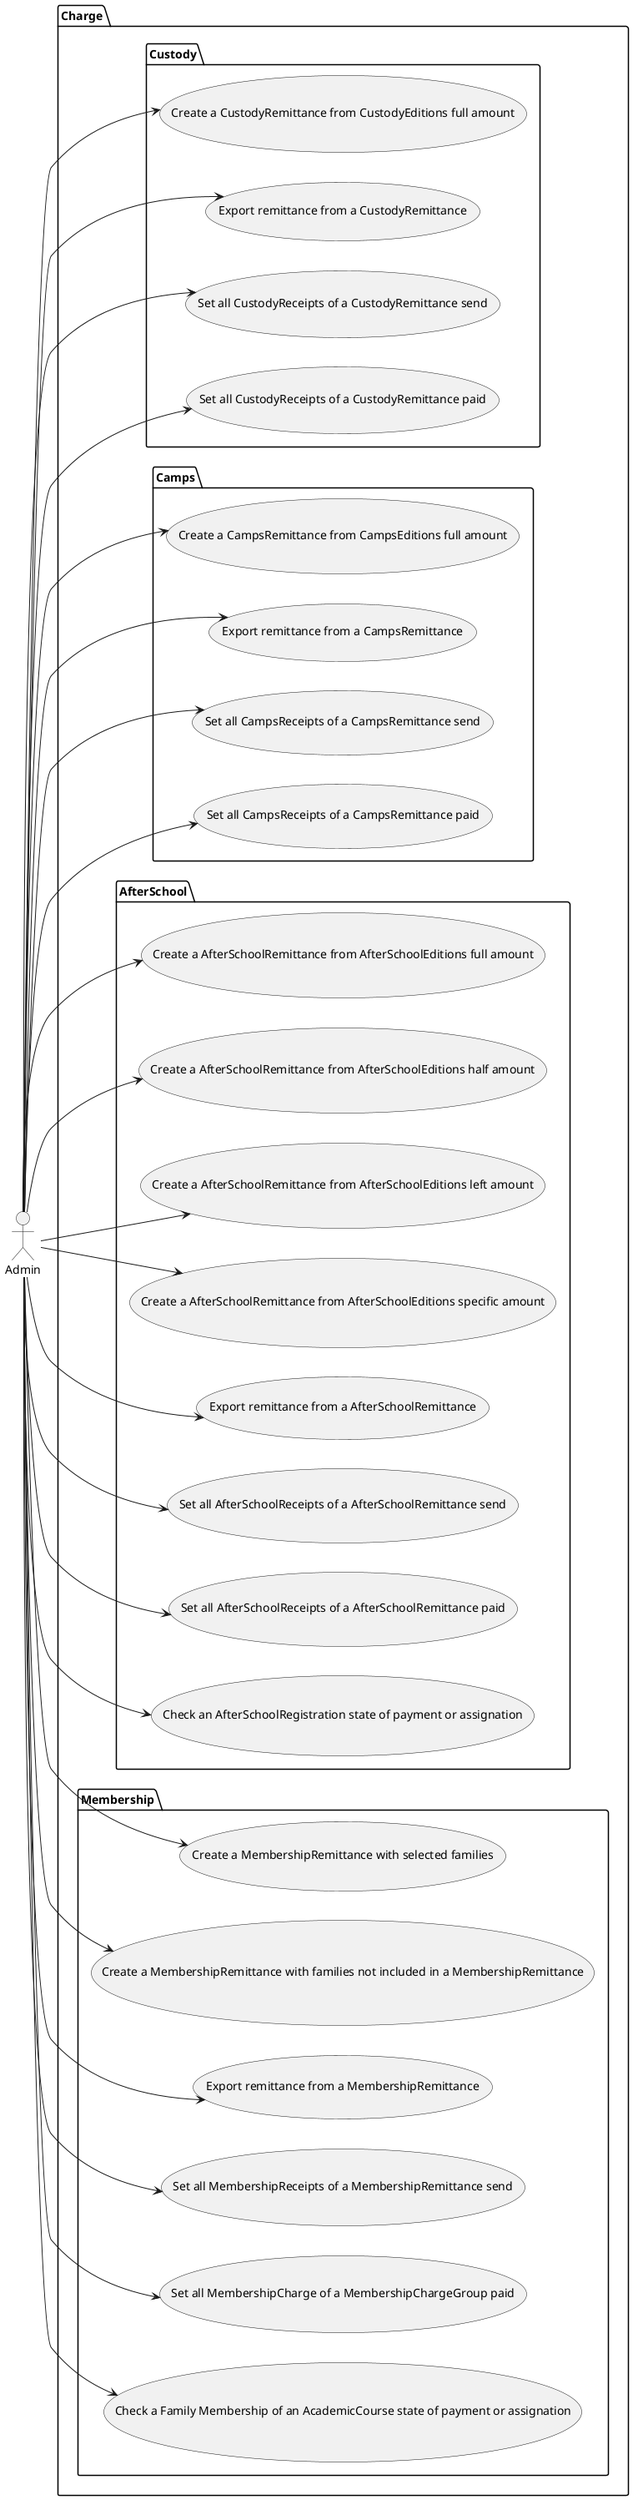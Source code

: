 @startuml
left to right direction
actor Admin
package Charge {
    package Custody{
      Admin --> (Create a CustodyRemittance from CustodyEditions full amount)
      Admin --> (Export remittance from a CustodyRemittance)
      Admin --> (Set all CustodyReceipts of a CustodyRemittance send)
      Admin --> (Set all CustodyReceipts of a CustodyRemittance paid)
    }
    package Camps{
      Admin --> (Create a CampsRemittance from CampsEditions full amount)
      Admin --> (Export remittance from a CampsRemittance)
      Admin --> (Set all CampsReceipts of a CampsRemittance send)
      Admin --> (Set all CampsReceipts of a CampsRemittance paid)
    }
    package AfterSchool{
      Admin --> (Create a AfterSchoolRemittance from AfterSchoolEditions full amount)
      Admin --> (Create a AfterSchoolRemittance from AfterSchoolEditions half amount)
      Admin --> (Create a AfterSchoolRemittance from AfterSchoolEditions left amount)
      Admin --> (Create a AfterSchoolRemittance from AfterSchoolEditions specific amount)
      Admin --> (Export remittance from a AfterSchoolRemittance)
      Admin --> (Set all AfterSchoolReceipts of a AfterSchoolRemittance send)
      Admin --> (Set all AfterSchoolReceipts of a AfterSchoolRemittance paid)
      Admin --> (Check an AfterSchoolRegistration state of payment or assignation)
    }
    package Membership{
      Admin --> (Create a MembershipRemittance with selected families)
      Admin --> (Create a MembershipRemittance with families not included in a MembershipRemittance)
      Admin --> (Export remittance from a MembershipRemittance)
      Admin --> (Set all MembershipReceipts of a MembershipRemittance send)
      Admin --> (Set all MembershipCharge of a MembershipChargeGroup paid)
      Admin --> (Check a Family Membership of an AcademicCourse state of payment or assignation)
    }
}
@enduml
